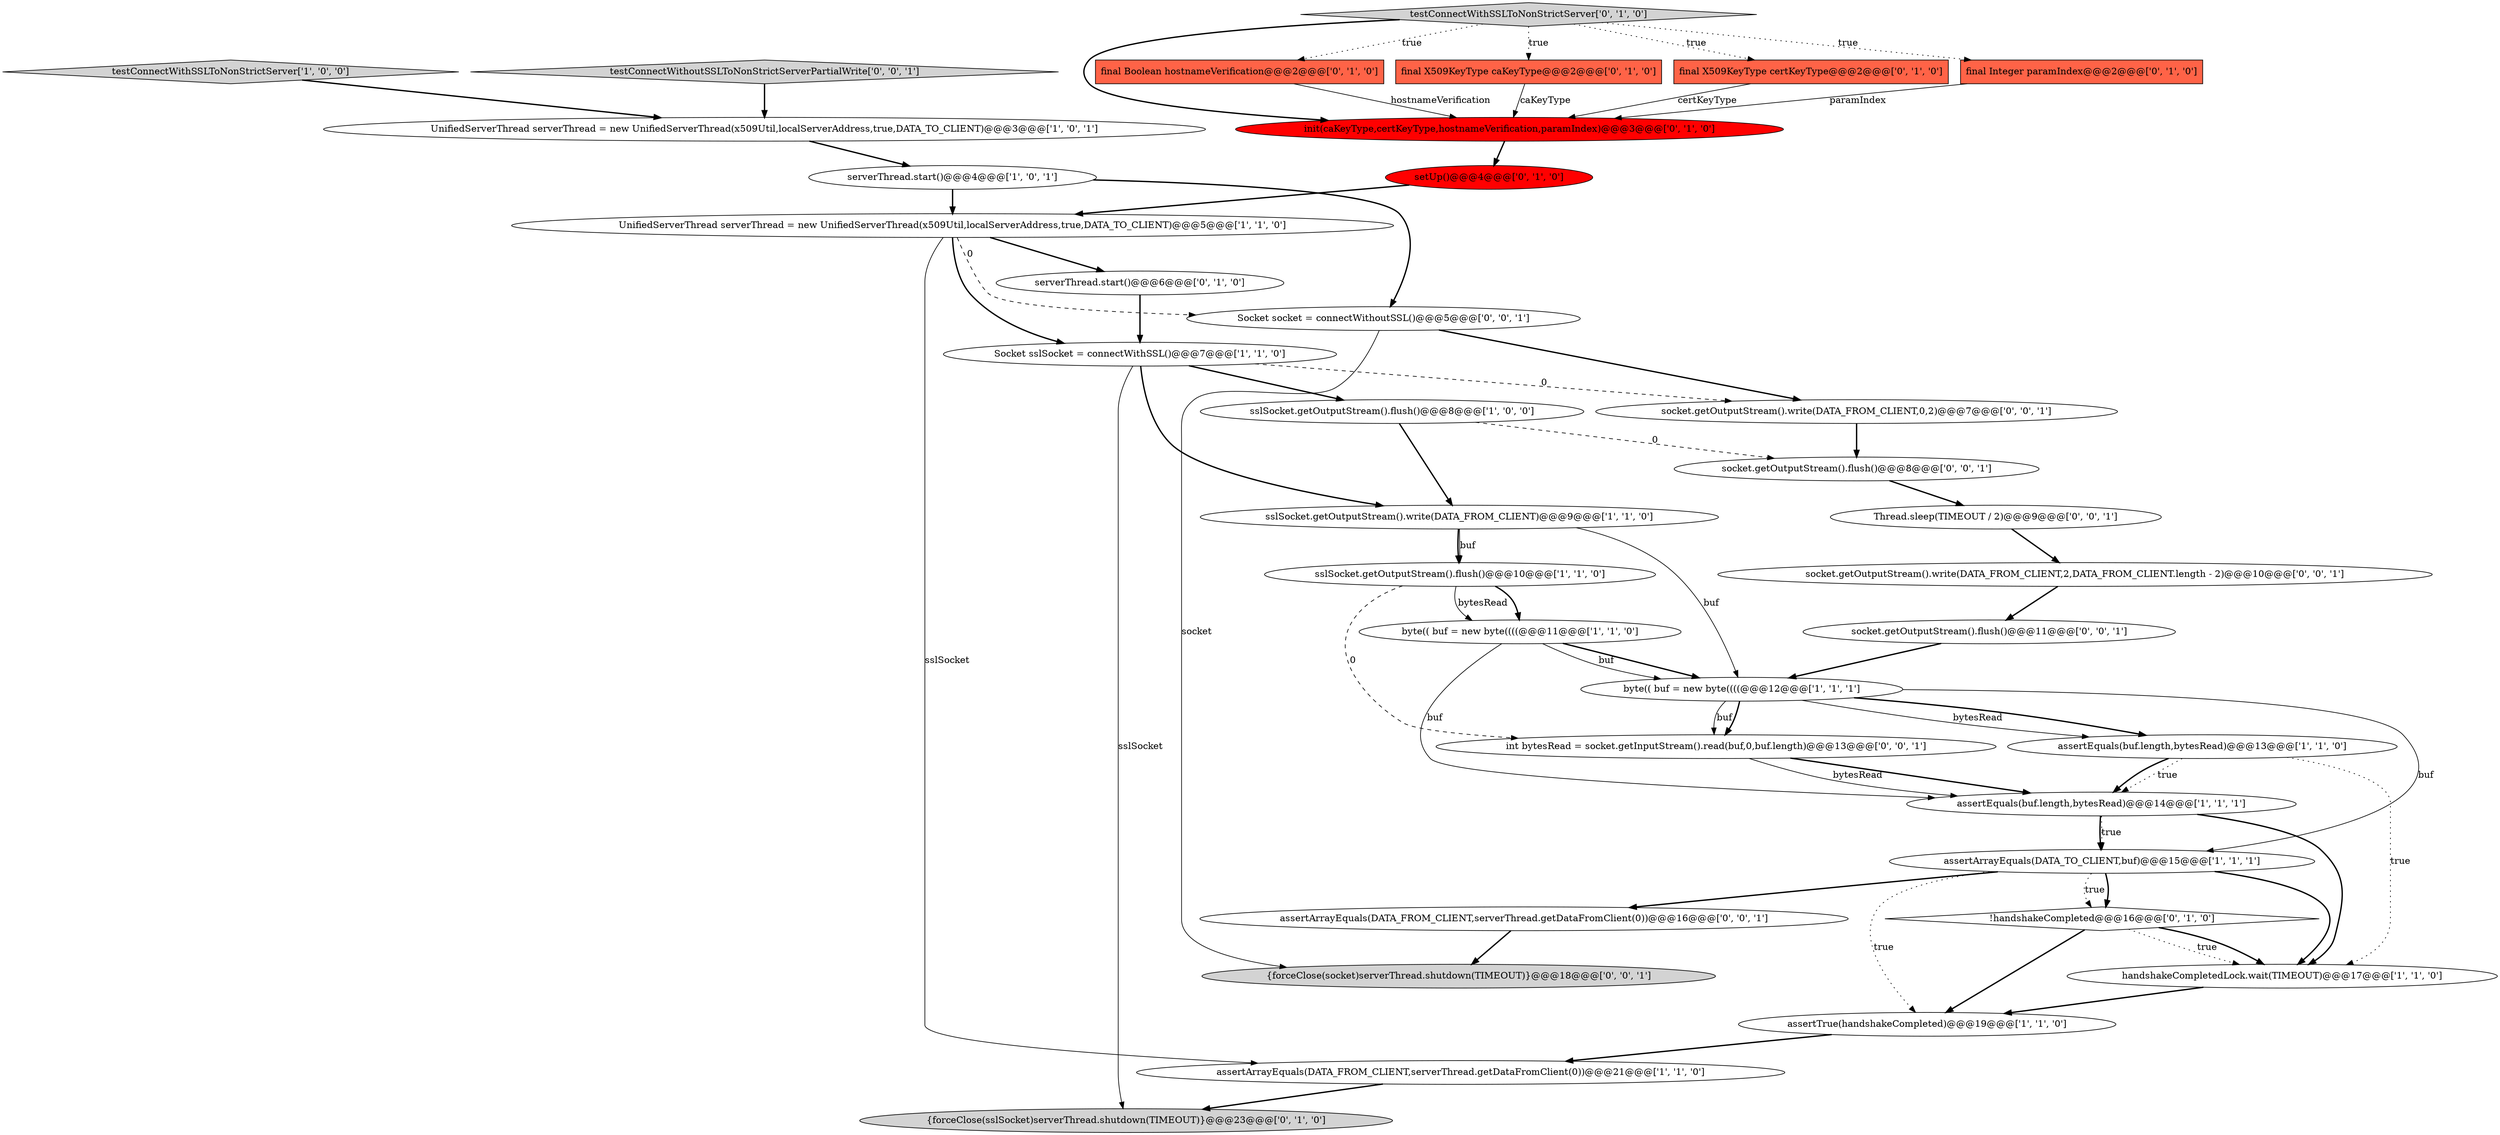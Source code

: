 digraph {
26 [style = filled, label = "socket.getOutputStream().flush()@@@11@@@['0', '0', '1']", fillcolor = white, shape = ellipse image = "AAA0AAABBB3BBB"];
3 [style = filled, label = "byte(( buf = new byte((((@@@11@@@['1', '1', '0']", fillcolor = white, shape = ellipse image = "AAA0AAABBB1BBB"];
9 [style = filled, label = "assertTrue(handshakeCompleted)@@@19@@@['1', '1', '0']", fillcolor = white, shape = ellipse image = "AAA0AAABBB1BBB"];
8 [style = filled, label = "Socket sslSocket = connectWithSSL()@@@7@@@['1', '1', '0']", fillcolor = white, shape = ellipse image = "AAA0AAABBB1BBB"];
21 [style = filled, label = "!handshakeCompleted@@@16@@@['0', '1', '0']", fillcolor = white, shape = diamond image = "AAA0AAABBB2BBB"];
34 [style = filled, label = "socket.getOutputStream().write(DATA_FROM_CLIENT,0,2)@@@7@@@['0', '0', '1']", fillcolor = white, shape = ellipse image = "AAA0AAABBB3BBB"];
0 [style = filled, label = "byte(( buf = new byte((((@@@12@@@['1', '1', '1']", fillcolor = white, shape = ellipse image = "AAA0AAABBB1BBB"];
30 [style = filled, label = "testConnectWithoutSSLToNonStrictServerPartialWrite['0', '0', '1']", fillcolor = lightgray, shape = diamond image = "AAA0AAABBB3BBB"];
15 [style = filled, label = "sslSocket.getOutputStream().flush()@@@8@@@['1', '0', '0']", fillcolor = white, shape = ellipse image = "AAA0AAABBB1BBB"];
13 [style = filled, label = "UnifiedServerThread serverThread = new UnifiedServerThread(x509Util,localServerAddress,true,DATA_TO_CLIENT)@@@5@@@['1', '1', '0']", fillcolor = white, shape = ellipse image = "AAA0AAABBB1BBB"];
5 [style = filled, label = "assertArrayEquals(DATA_TO_CLIENT,buf)@@@15@@@['1', '1', '1']", fillcolor = white, shape = ellipse image = "AAA0AAABBB1BBB"];
11 [style = filled, label = "sslSocket.getOutputStream().write(DATA_FROM_CLIENT)@@@9@@@['1', '1', '0']", fillcolor = white, shape = ellipse image = "AAA0AAABBB1BBB"];
33 [style = filled, label = "Socket socket = connectWithoutSSL()@@@5@@@['0', '0', '1']", fillcolor = white, shape = ellipse image = "AAA0AAABBB3BBB"];
14 [style = filled, label = "UnifiedServerThread serverThread = new UnifiedServerThread(x509Util,localServerAddress,true,DATA_TO_CLIENT)@@@3@@@['1', '0', '1']", fillcolor = white, shape = ellipse image = "AAA0AAABBB1BBB"];
4 [style = filled, label = "assertArrayEquals(DATA_FROM_CLIENT,serverThread.getDataFromClient(0))@@@21@@@['1', '1', '0']", fillcolor = white, shape = ellipse image = "AAA0AAABBB1BBB"];
22 [style = filled, label = "final X509KeyType certKeyType@@@2@@@['0', '1', '0']", fillcolor = tomato, shape = box image = "AAA0AAABBB2BBB"];
28 [style = filled, label = "assertArrayEquals(DATA_FROM_CLIENT,serverThread.getDataFromClient(0))@@@16@@@['0', '0', '1']", fillcolor = white, shape = ellipse image = "AAA0AAABBB3BBB"];
27 [style = filled, label = "{forceClose(socket)serverThread.shutdown(TIMEOUT)}@@@18@@@['0', '0', '1']", fillcolor = lightgray, shape = ellipse image = "AAA0AAABBB3BBB"];
24 [style = filled, label = "final Integer paramIndex@@@2@@@['0', '1', '0']", fillcolor = tomato, shape = box image = "AAA1AAABBB2BBB"];
17 [style = filled, label = "{forceClose(sslSocket)serverThread.shutdown(TIMEOUT)}@@@23@@@['0', '1', '0']", fillcolor = lightgray, shape = ellipse image = "AAA0AAABBB2BBB"];
12 [style = filled, label = "handshakeCompletedLock.wait(TIMEOUT)@@@17@@@['1', '1', '0']", fillcolor = white, shape = ellipse image = "AAA0AAABBB1BBB"];
6 [style = filled, label = "assertEquals(buf.length,bytesRead)@@@13@@@['1', '1', '0']", fillcolor = white, shape = ellipse image = "AAA0AAABBB1BBB"];
23 [style = filled, label = "testConnectWithSSLToNonStrictServer['0', '1', '0']", fillcolor = lightgray, shape = diamond image = "AAA0AAABBB2BBB"];
20 [style = filled, label = "final Boolean hostnameVerification@@@2@@@['0', '1', '0']", fillcolor = tomato, shape = box image = "AAA0AAABBB2BBB"];
31 [style = filled, label = "int bytesRead = socket.getInputStream().read(buf,0,buf.length)@@@13@@@['0', '0', '1']", fillcolor = white, shape = ellipse image = "AAA0AAABBB3BBB"];
16 [style = filled, label = "init(caKeyType,certKeyType,hostnameVerification,paramIndex)@@@3@@@['0', '1', '0']", fillcolor = red, shape = ellipse image = "AAA1AAABBB2BBB"];
7 [style = filled, label = "assertEquals(buf.length,bytesRead)@@@14@@@['1', '1', '1']", fillcolor = white, shape = ellipse image = "AAA0AAABBB1BBB"];
10 [style = filled, label = "serverThread.start()@@@4@@@['1', '0', '1']", fillcolor = white, shape = ellipse image = "AAA0AAABBB1BBB"];
35 [style = filled, label = "socket.getOutputStream().write(DATA_FROM_CLIENT,2,DATA_FROM_CLIENT.length - 2)@@@10@@@['0', '0', '1']", fillcolor = white, shape = ellipse image = "AAA0AAABBB3BBB"];
19 [style = filled, label = "final X509KeyType caKeyType@@@2@@@['0', '1', '0']", fillcolor = tomato, shape = box image = "AAA0AAABBB2BBB"];
1 [style = filled, label = "testConnectWithSSLToNonStrictServer['1', '0', '0']", fillcolor = lightgray, shape = diamond image = "AAA0AAABBB1BBB"];
2 [style = filled, label = "sslSocket.getOutputStream().flush()@@@10@@@['1', '1', '0']", fillcolor = white, shape = ellipse image = "AAA0AAABBB1BBB"];
18 [style = filled, label = "serverThread.start()@@@6@@@['0', '1', '0']", fillcolor = white, shape = ellipse image = "AAA0AAABBB2BBB"];
25 [style = filled, label = "setUp()@@@4@@@['0', '1', '0']", fillcolor = red, shape = ellipse image = "AAA1AAABBB2BBB"];
32 [style = filled, label = "socket.getOutputStream().flush()@@@8@@@['0', '0', '1']", fillcolor = white, shape = ellipse image = "AAA0AAABBB3BBB"];
29 [style = filled, label = "Thread.sleep(TIMEOUT / 2)@@@9@@@['0', '0', '1']", fillcolor = white, shape = ellipse image = "AAA0AAABBB3BBB"];
21->12 [style = dotted, label="true"];
23->16 [style = bold, label=""];
8->15 [style = bold, label=""];
4->17 [style = bold, label=""];
23->22 [style = dotted, label="true"];
8->17 [style = solid, label="sslSocket"];
0->6 [style = bold, label=""];
7->12 [style = bold, label=""];
25->13 [style = bold, label=""];
19->16 [style = solid, label="caKeyType"];
24->16 [style = solid, label="paramIndex"];
9->4 [style = bold, label=""];
2->3 [style = bold, label=""];
0->5 [style = solid, label="buf"];
0->31 [style = solid, label="buf"];
14->10 [style = bold, label=""];
3->7 [style = solid, label="buf"];
8->34 [style = dashed, label="0"];
20->16 [style = solid, label="hostnameVerification"];
16->25 [style = bold, label=""];
15->32 [style = dashed, label="0"];
23->19 [style = dotted, label="true"];
5->28 [style = bold, label=""];
12->9 [style = bold, label=""];
31->7 [style = bold, label=""];
11->2 [style = bold, label=""];
33->27 [style = solid, label="socket"];
3->0 [style = bold, label=""];
22->16 [style = solid, label="certKeyType"];
11->2 [style = solid, label="buf"];
21->12 [style = bold, label=""];
32->29 [style = bold, label=""];
7->5 [style = dotted, label="true"];
2->31 [style = dashed, label="0"];
5->21 [style = bold, label=""];
26->0 [style = bold, label=""];
7->5 [style = bold, label=""];
21->9 [style = bold, label=""];
23->20 [style = dotted, label="true"];
15->11 [style = bold, label=""];
10->13 [style = bold, label=""];
5->12 [style = bold, label=""];
13->4 [style = solid, label="sslSocket"];
6->7 [style = dotted, label="true"];
13->33 [style = dashed, label="0"];
30->14 [style = bold, label=""];
5->9 [style = dotted, label="true"];
5->21 [style = dotted, label="true"];
34->32 [style = bold, label=""];
1->14 [style = bold, label=""];
10->33 [style = bold, label=""];
18->8 [style = bold, label=""];
11->0 [style = solid, label="buf"];
29->35 [style = bold, label=""];
28->27 [style = bold, label=""];
0->6 [style = solid, label="bytesRead"];
13->8 [style = bold, label=""];
6->7 [style = bold, label=""];
6->12 [style = dotted, label="true"];
31->7 [style = solid, label="bytesRead"];
8->11 [style = bold, label=""];
33->34 [style = bold, label=""];
35->26 [style = bold, label=""];
2->3 [style = solid, label="bytesRead"];
23->24 [style = dotted, label="true"];
3->0 [style = solid, label="buf"];
13->18 [style = bold, label=""];
0->31 [style = bold, label=""];
}

